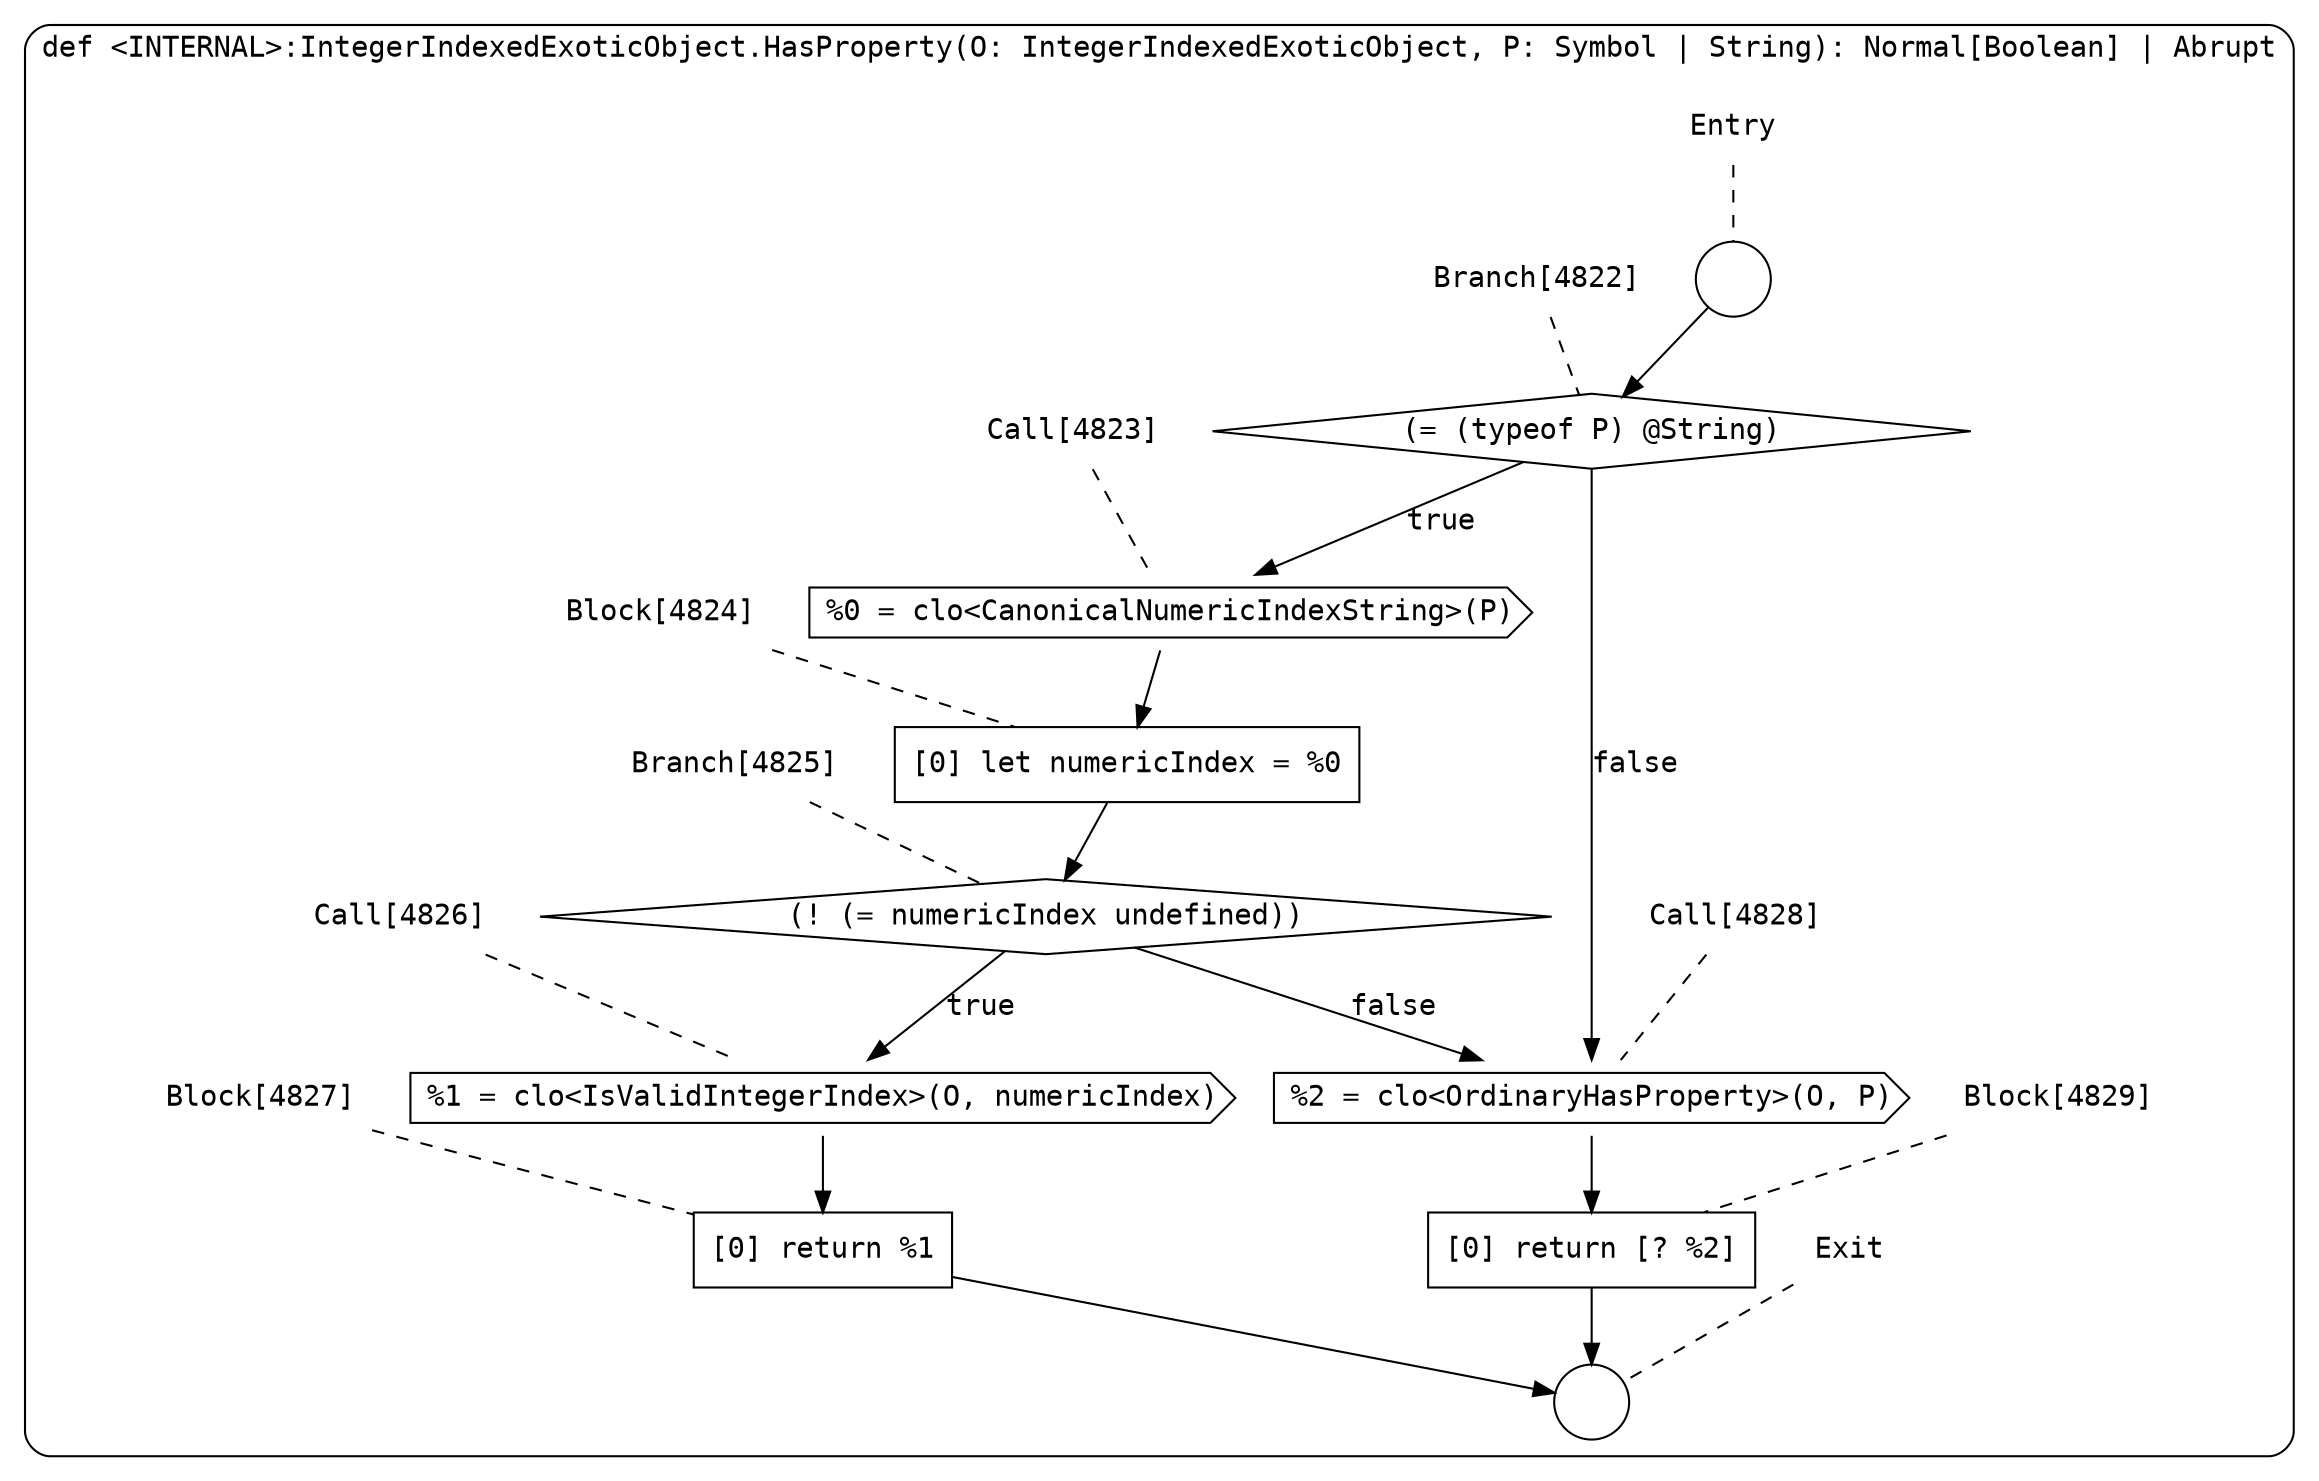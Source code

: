 digraph {
  graph [fontname = "Consolas"]
  node [fontname = "Consolas"]
  edge [fontname = "Consolas"]
  subgraph cluster1126 {
    label = "def <INTERNAL>:IntegerIndexedExoticObject.HasProperty(O: IntegerIndexedExoticObject, P: Symbol | String): Normal[Boolean] | Abrupt"
    style = rounded
    cluster1126_entry_name [shape=none, label=<<font color="black">Entry</font>>]
    cluster1126_entry_name -> cluster1126_entry [arrowhead=none, color="black", style=dashed]
    cluster1126_entry [shape=circle label=" " color="black" fillcolor="white" style=filled]
    cluster1126_entry -> node4822 [color="black"]
    cluster1126_exit_name [shape=none, label=<<font color="black">Exit</font>>]
    cluster1126_exit_name -> cluster1126_exit [arrowhead=none, color="black", style=dashed]
    cluster1126_exit [shape=circle label=" " color="black" fillcolor="white" style=filled]
    node4822_name [shape=none, label=<<font color="black">Branch[4822]</font>>]
    node4822_name -> node4822 [arrowhead=none, color="black", style=dashed]
    node4822 [shape=diamond, label=<<font color="black">(= (typeof P) @String)</font>> color="black" fillcolor="white", style=filled]
    node4822 -> node4823 [label=<<font color="black">true</font>> color="black"]
    node4822 -> node4828 [label=<<font color="black">false</font>> color="black"]
    node4823_name [shape=none, label=<<font color="black">Call[4823]</font>>]
    node4823_name -> node4823 [arrowhead=none, color="black", style=dashed]
    node4823 [shape=cds, label=<<font color="black">%0 = clo&lt;CanonicalNumericIndexString&gt;(P)</font>> color="black" fillcolor="white", style=filled]
    node4823 -> node4824 [color="black"]
    node4828_name [shape=none, label=<<font color="black">Call[4828]</font>>]
    node4828_name -> node4828 [arrowhead=none, color="black", style=dashed]
    node4828 [shape=cds, label=<<font color="black">%2 = clo&lt;OrdinaryHasProperty&gt;(O, P)</font>> color="black" fillcolor="white", style=filled]
    node4828 -> node4829 [color="black"]
    node4824_name [shape=none, label=<<font color="black">Block[4824]</font>>]
    node4824_name -> node4824 [arrowhead=none, color="black", style=dashed]
    node4824 [shape=box, label=<<font color="black">[0] let numericIndex = %0<BR ALIGN="LEFT"/></font>> color="black" fillcolor="white", style=filled]
    node4824 -> node4825 [color="black"]
    node4829_name [shape=none, label=<<font color="black">Block[4829]</font>>]
    node4829_name -> node4829 [arrowhead=none, color="black", style=dashed]
    node4829 [shape=box, label=<<font color="black">[0] return [? %2]<BR ALIGN="LEFT"/></font>> color="black" fillcolor="white", style=filled]
    node4829 -> cluster1126_exit [color="black"]
    node4825_name [shape=none, label=<<font color="black">Branch[4825]</font>>]
    node4825_name -> node4825 [arrowhead=none, color="black", style=dashed]
    node4825 [shape=diamond, label=<<font color="black">(! (= numericIndex undefined))</font>> color="black" fillcolor="white", style=filled]
    node4825 -> node4826 [label=<<font color="black">true</font>> color="black"]
    node4825 -> node4828 [label=<<font color="black">false</font>> color="black"]
    node4826_name [shape=none, label=<<font color="black">Call[4826]</font>>]
    node4826_name -> node4826 [arrowhead=none, color="black", style=dashed]
    node4826 [shape=cds, label=<<font color="black">%1 = clo&lt;IsValidIntegerIndex&gt;(O, numericIndex)</font>> color="black" fillcolor="white", style=filled]
    node4826 -> node4827 [color="black"]
    node4827_name [shape=none, label=<<font color="black">Block[4827]</font>>]
    node4827_name -> node4827 [arrowhead=none, color="black", style=dashed]
    node4827 [shape=box, label=<<font color="black">[0] return %1<BR ALIGN="LEFT"/></font>> color="black" fillcolor="white", style=filled]
    node4827 -> cluster1126_exit [color="black"]
  }
}